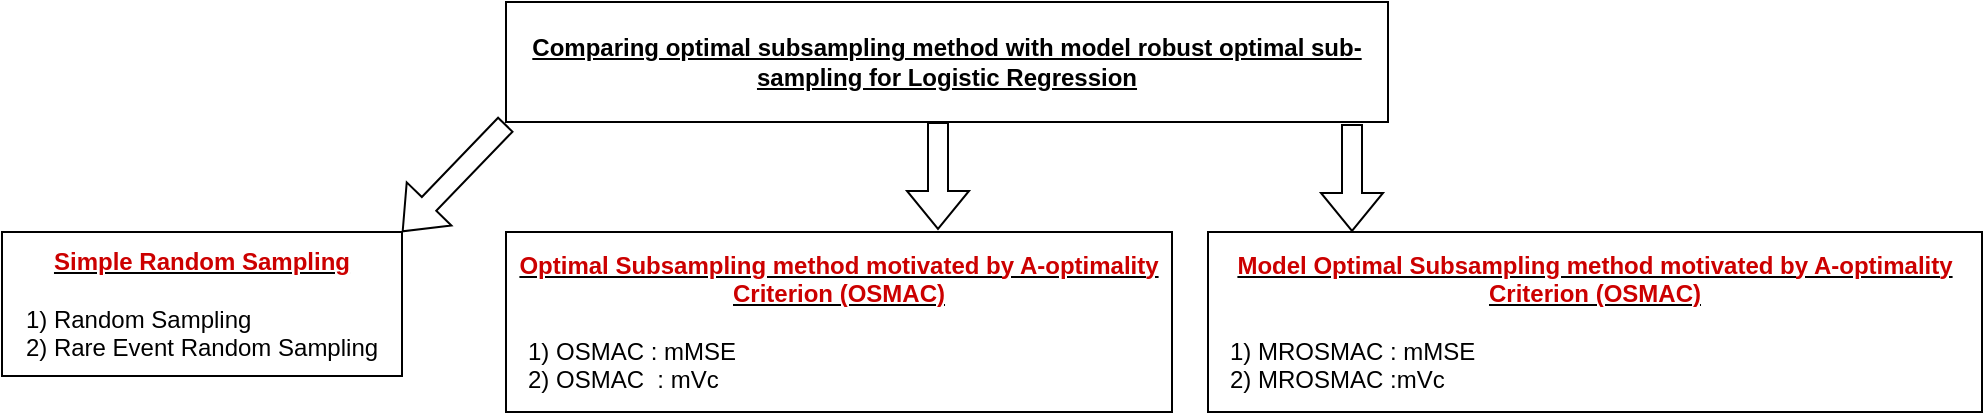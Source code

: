 <mxfile version="21.0.2" type="device"><diagram id="JbnJ6Xl9RPzDaS_A_YJM" name="Page-1"><mxGraphModel dx="1050" dy="545" grid="1" gridSize="9" guides="1" tooltips="1" connect="1" arrows="1" fold="1" page="1" pageScale="1" pageWidth="1100" pageHeight="850" math="0" shadow="0"><root><mxCell id="0"/><mxCell id="1" parent="0"/><mxCell id="grzmtZMT1teoKbauuGFN-1" value="&lt;div&gt;&lt;span&gt;&lt;u&gt;&lt;b&gt;&lt;font color=&quot;#cc0000&quot;&gt;Simple Random Sampling&lt;/font&gt;&lt;/b&gt;&lt;/u&gt;&lt;/span&gt;&lt;/div&gt;&lt;div&gt;&lt;span&gt;&lt;br&gt;&lt;/span&gt;&lt;/div&gt;&lt;div style=&quot;text-align: left&quot;&gt;&lt;span&gt;1) Random Sampling&lt;/span&gt;&lt;/div&gt;&lt;div style=&quot;text-align: left&quot;&gt;&lt;span&gt;2) Rare Event Random Sampling&lt;/span&gt;&lt;/div&gt;" style="rounded=0;whiteSpace=wrap;html=1;align=center;" parent="1" vertex="1"><mxGeometry x="36" y="135" width="200" height="72" as="geometry"/></mxCell><mxCell id="grzmtZMT1teoKbauuGFN-2" value="&lt;b&gt;&lt;u&gt;&lt;font color=&quot;#cc0000&quot;&gt;Optimal Subsampling method motivated by A-optimality Criterion (OSMAC)&lt;/font&gt;&lt;br&gt;&lt;/u&gt;&lt;/b&gt;&lt;br&gt;&lt;div style=&quot;text-align: justify&quot;&gt;&lt;span&gt;&amp;nbsp; &amp;nbsp;1) OSMAC : mMSE&lt;/span&gt;&lt;/div&gt;&lt;div style=&quot;text-align: justify&quot;&gt;&lt;span&gt;&amp;nbsp; &amp;nbsp;2) OSMAC&amp;nbsp; : mVc&lt;/span&gt;&lt;/div&gt;" style="rounded=0;whiteSpace=wrap;html=1;" parent="1" vertex="1"><mxGeometry x="288" y="135" width="333" height="90" as="geometry"/></mxCell><mxCell id="grzmtZMT1teoKbauuGFN-12" value="Comparing optimal subsampling method with model robust optimal sub-sampling for Logistic Regression" style="rounded=0;whiteSpace=wrap;html=1;fontStyle=5" parent="1" vertex="1"><mxGeometry x="288" y="20" width="441" height="60" as="geometry"/></mxCell><mxCell id="IzJ_pynHt_yujjXQePBs-1" value="&lt;b&gt;&lt;u&gt;&lt;font color=&quot;#cc0000&quot;&gt;Model Optimal Subsampling method motivated by A-optimality Criterion (OSMAC)&lt;/font&gt;&lt;br&gt;&lt;/u&gt;&lt;/b&gt;&lt;br&gt;&lt;div style=&quot;text-align: justify&quot;&gt;&lt;span&gt;&amp;nbsp; &amp;nbsp;1) MROSMAC : mMSE&lt;/span&gt;&lt;/div&gt;&lt;div style=&quot;text-align: justify&quot;&gt;&lt;span&gt;&amp;nbsp; &amp;nbsp;2) MROSMAC :mVc&lt;/span&gt;&lt;/div&gt;" style="rounded=0;whiteSpace=wrap;html=1;" parent="1" vertex="1"><mxGeometry x="639" y="135" width="387" height="90" as="geometry"/></mxCell><mxCell id="IzJ_pynHt_yujjXQePBs-2" value="" style="shape=flexArrow;endArrow=classic;html=1;rounded=0;fontFamily=Verdana;fontSize=13;fontColor=#0000FF;" parent="1" edge="1"><mxGeometry width="50" height="50" relative="1" as="geometry"><mxPoint x="504" y="80" as="sourcePoint"/><mxPoint x="504" y="134" as="targetPoint"/></mxGeometry></mxCell><mxCell id="IzJ_pynHt_yujjXQePBs-3" value="" style="shape=flexArrow;endArrow=classic;html=1;rounded=0;fontFamily=Verdana;fontSize=13;fontColor=#0000FF;" parent="1" edge="1"><mxGeometry width="50" height="50" relative="1" as="geometry"><mxPoint x="711" y="81" as="sourcePoint"/><mxPoint x="711" y="135" as="targetPoint"/></mxGeometry></mxCell><mxCell id="IzJ_pynHt_yujjXQePBs-4" value="" style="shape=flexArrow;endArrow=classic;html=1;rounded=0;fontFamily=Verdana;fontSize=13;fontColor=#0000FF;" parent="1" edge="1"><mxGeometry width="50" height="50" relative="1" as="geometry"><mxPoint x="288" y="81" as="sourcePoint"/><mxPoint x="236" y="135" as="targetPoint"/></mxGeometry></mxCell></root></mxGraphModel></diagram></mxfile>